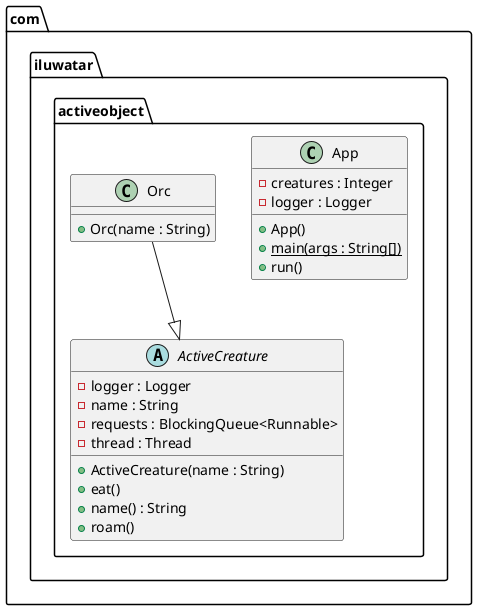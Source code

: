 @startuml
package com.iluwatar.activeobject {
  abstract class ActiveCreature {
    - logger : Logger
    - name : String
    - requests : BlockingQueue<Runnable>
    - thread : Thread
    + ActiveCreature(name : String)
    + eat()
    + name() : String
    + roam()
  }
  class App {
    - creatures : Integer
    - logger : Logger
    + App()
    + main(args : String[]) {static}
    + run()
  }
  class Orc {
    + Orc(name : String)
  }
}
Orc --|> ActiveCreature 
@enduml